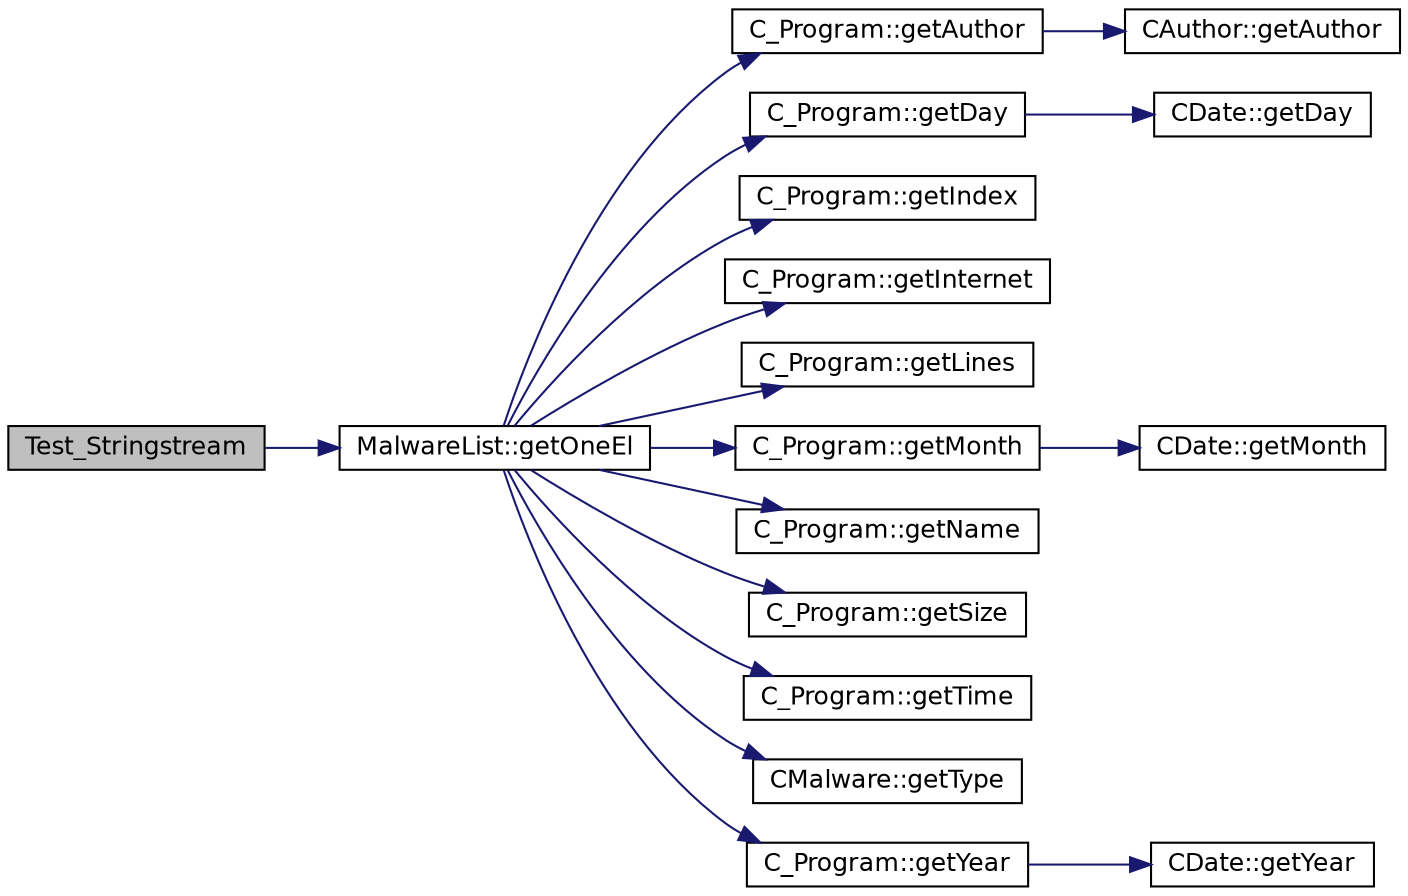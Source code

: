digraph "Test_Stringstream"
{
 // LATEX_PDF_SIZE
  edge [fontname="Helvetica",fontsize="12",labelfontname="Helvetica",labelfontsize="12"];
  node [fontname="Helvetica",fontsize="12",shape=record];
  rankdir="LR";
  Node1 [label="Test_Stringstream",height=0.2,width=0.4,color="black", fillcolor="grey75", style="filled", fontcolor="black",tooltip=" "];
  Node1 -> Node2 [color="midnightblue",fontsize="12",style="solid",fontname="Helvetica"];
  Node2 [label="MalwareList::getOneEl",height=0.2,width=0.4,color="black", fillcolor="white", style="filled",URL="$class_malware_list.html#a8bfeb794f5550a440588748300fb2087",tooltip=" "];
  Node2 -> Node3 [color="midnightblue",fontsize="12",style="solid",fontname="Helvetica"];
  Node3 [label="C_Program::getAuthor",height=0.2,width=0.4,color="black", fillcolor="white", style="filled",URL="$class_c___program.html#af7d01ee17677a85643fde2c9506b612c",tooltip=" "];
  Node3 -> Node4 [color="midnightblue",fontsize="12",style="solid",fontname="Helvetica"];
  Node4 [label="CAuthor::getAuthor",height=0.2,width=0.4,color="black", fillcolor="white", style="filled",URL="$class_c_author.html#a891a8c504fa138e9a83c49674190ad92",tooltip=" "];
  Node2 -> Node5 [color="midnightblue",fontsize="12",style="solid",fontname="Helvetica"];
  Node5 [label="C_Program::getDay",height=0.2,width=0.4,color="black", fillcolor="white", style="filled",URL="$class_c___program.html#a8f248e2c1325e93b9fa81b38db79c9a5",tooltip=" "];
  Node5 -> Node6 [color="midnightblue",fontsize="12",style="solid",fontname="Helvetica"];
  Node6 [label="CDate::getDay",height=0.2,width=0.4,color="black", fillcolor="white", style="filled",URL="$class_c_date.html#a571bfc9b668f9cb57151f22f3ec8897c",tooltip=" "];
  Node2 -> Node7 [color="midnightblue",fontsize="12",style="solid",fontname="Helvetica"];
  Node7 [label="C_Program::getIndex",height=0.2,width=0.4,color="black", fillcolor="white", style="filled",URL="$class_c___program.html#aa4b56d0ff0b46ff3455c557adc2722f6",tooltip=" "];
  Node2 -> Node8 [color="midnightblue",fontsize="12",style="solid",fontname="Helvetica"];
  Node8 [label="C_Program::getInternet",height=0.2,width=0.4,color="black", fillcolor="white", style="filled",URL="$class_c___program.html#ae8e9f4799817f31736f9e496cbca692f",tooltip=" "];
  Node2 -> Node9 [color="midnightblue",fontsize="12",style="solid",fontname="Helvetica"];
  Node9 [label="C_Program::getLines",height=0.2,width=0.4,color="black", fillcolor="white", style="filled",URL="$class_c___program.html#a4c4371f5d6a0da93321647a432caab9a",tooltip=" "];
  Node2 -> Node10 [color="midnightblue",fontsize="12",style="solid",fontname="Helvetica"];
  Node10 [label="C_Program::getMonth",height=0.2,width=0.4,color="black", fillcolor="white", style="filled",URL="$class_c___program.html#a296e135ed8df8b540b1ea008f6624211",tooltip=" "];
  Node10 -> Node11 [color="midnightblue",fontsize="12",style="solid",fontname="Helvetica"];
  Node11 [label="CDate::getMonth",height=0.2,width=0.4,color="black", fillcolor="white", style="filled",URL="$class_c_date.html#a69be2cf9d07bfe1db768044e5ea9ce3f",tooltip=" "];
  Node2 -> Node12 [color="midnightblue",fontsize="12",style="solid",fontname="Helvetica"];
  Node12 [label="C_Program::getName",height=0.2,width=0.4,color="black", fillcolor="white", style="filled",URL="$class_c___program.html#a3b4231c75132f78b63e10c5c63951b72",tooltip=" "];
  Node2 -> Node13 [color="midnightblue",fontsize="12",style="solid",fontname="Helvetica"];
  Node13 [label="C_Program::getSize",height=0.2,width=0.4,color="black", fillcolor="white", style="filled",URL="$class_c___program.html#a10d7c2efddfae0c80de6abd4fc41ac3c",tooltip=" "];
  Node2 -> Node14 [color="midnightblue",fontsize="12",style="solid",fontname="Helvetica"];
  Node14 [label="C_Program::getTime",height=0.2,width=0.4,color="black", fillcolor="white", style="filled",URL="$class_c___program.html#abccae9277a34642cbb5a52bafd1fca99",tooltip=" "];
  Node2 -> Node15 [color="midnightblue",fontsize="12",style="solid",fontname="Helvetica"];
  Node15 [label="CMalware::getType",height=0.2,width=0.4,color="black", fillcolor="white", style="filled",URL="$class_c_malware.html#adbf45c9379499c86525d44c215fdcce5",tooltip=" "];
  Node2 -> Node16 [color="midnightblue",fontsize="12",style="solid",fontname="Helvetica"];
  Node16 [label="C_Program::getYear",height=0.2,width=0.4,color="black", fillcolor="white", style="filled",URL="$class_c___program.html#a238a2fb27df21ca08a85aee0d61497d4",tooltip=" "];
  Node16 -> Node17 [color="midnightblue",fontsize="12",style="solid",fontname="Helvetica"];
  Node17 [label="CDate::getYear",height=0.2,width=0.4,color="black", fillcolor="white", style="filled",URL="$class_c_date.html#a33c54197a9cbf71d017fc12778fefc59",tooltip=" "];
}
